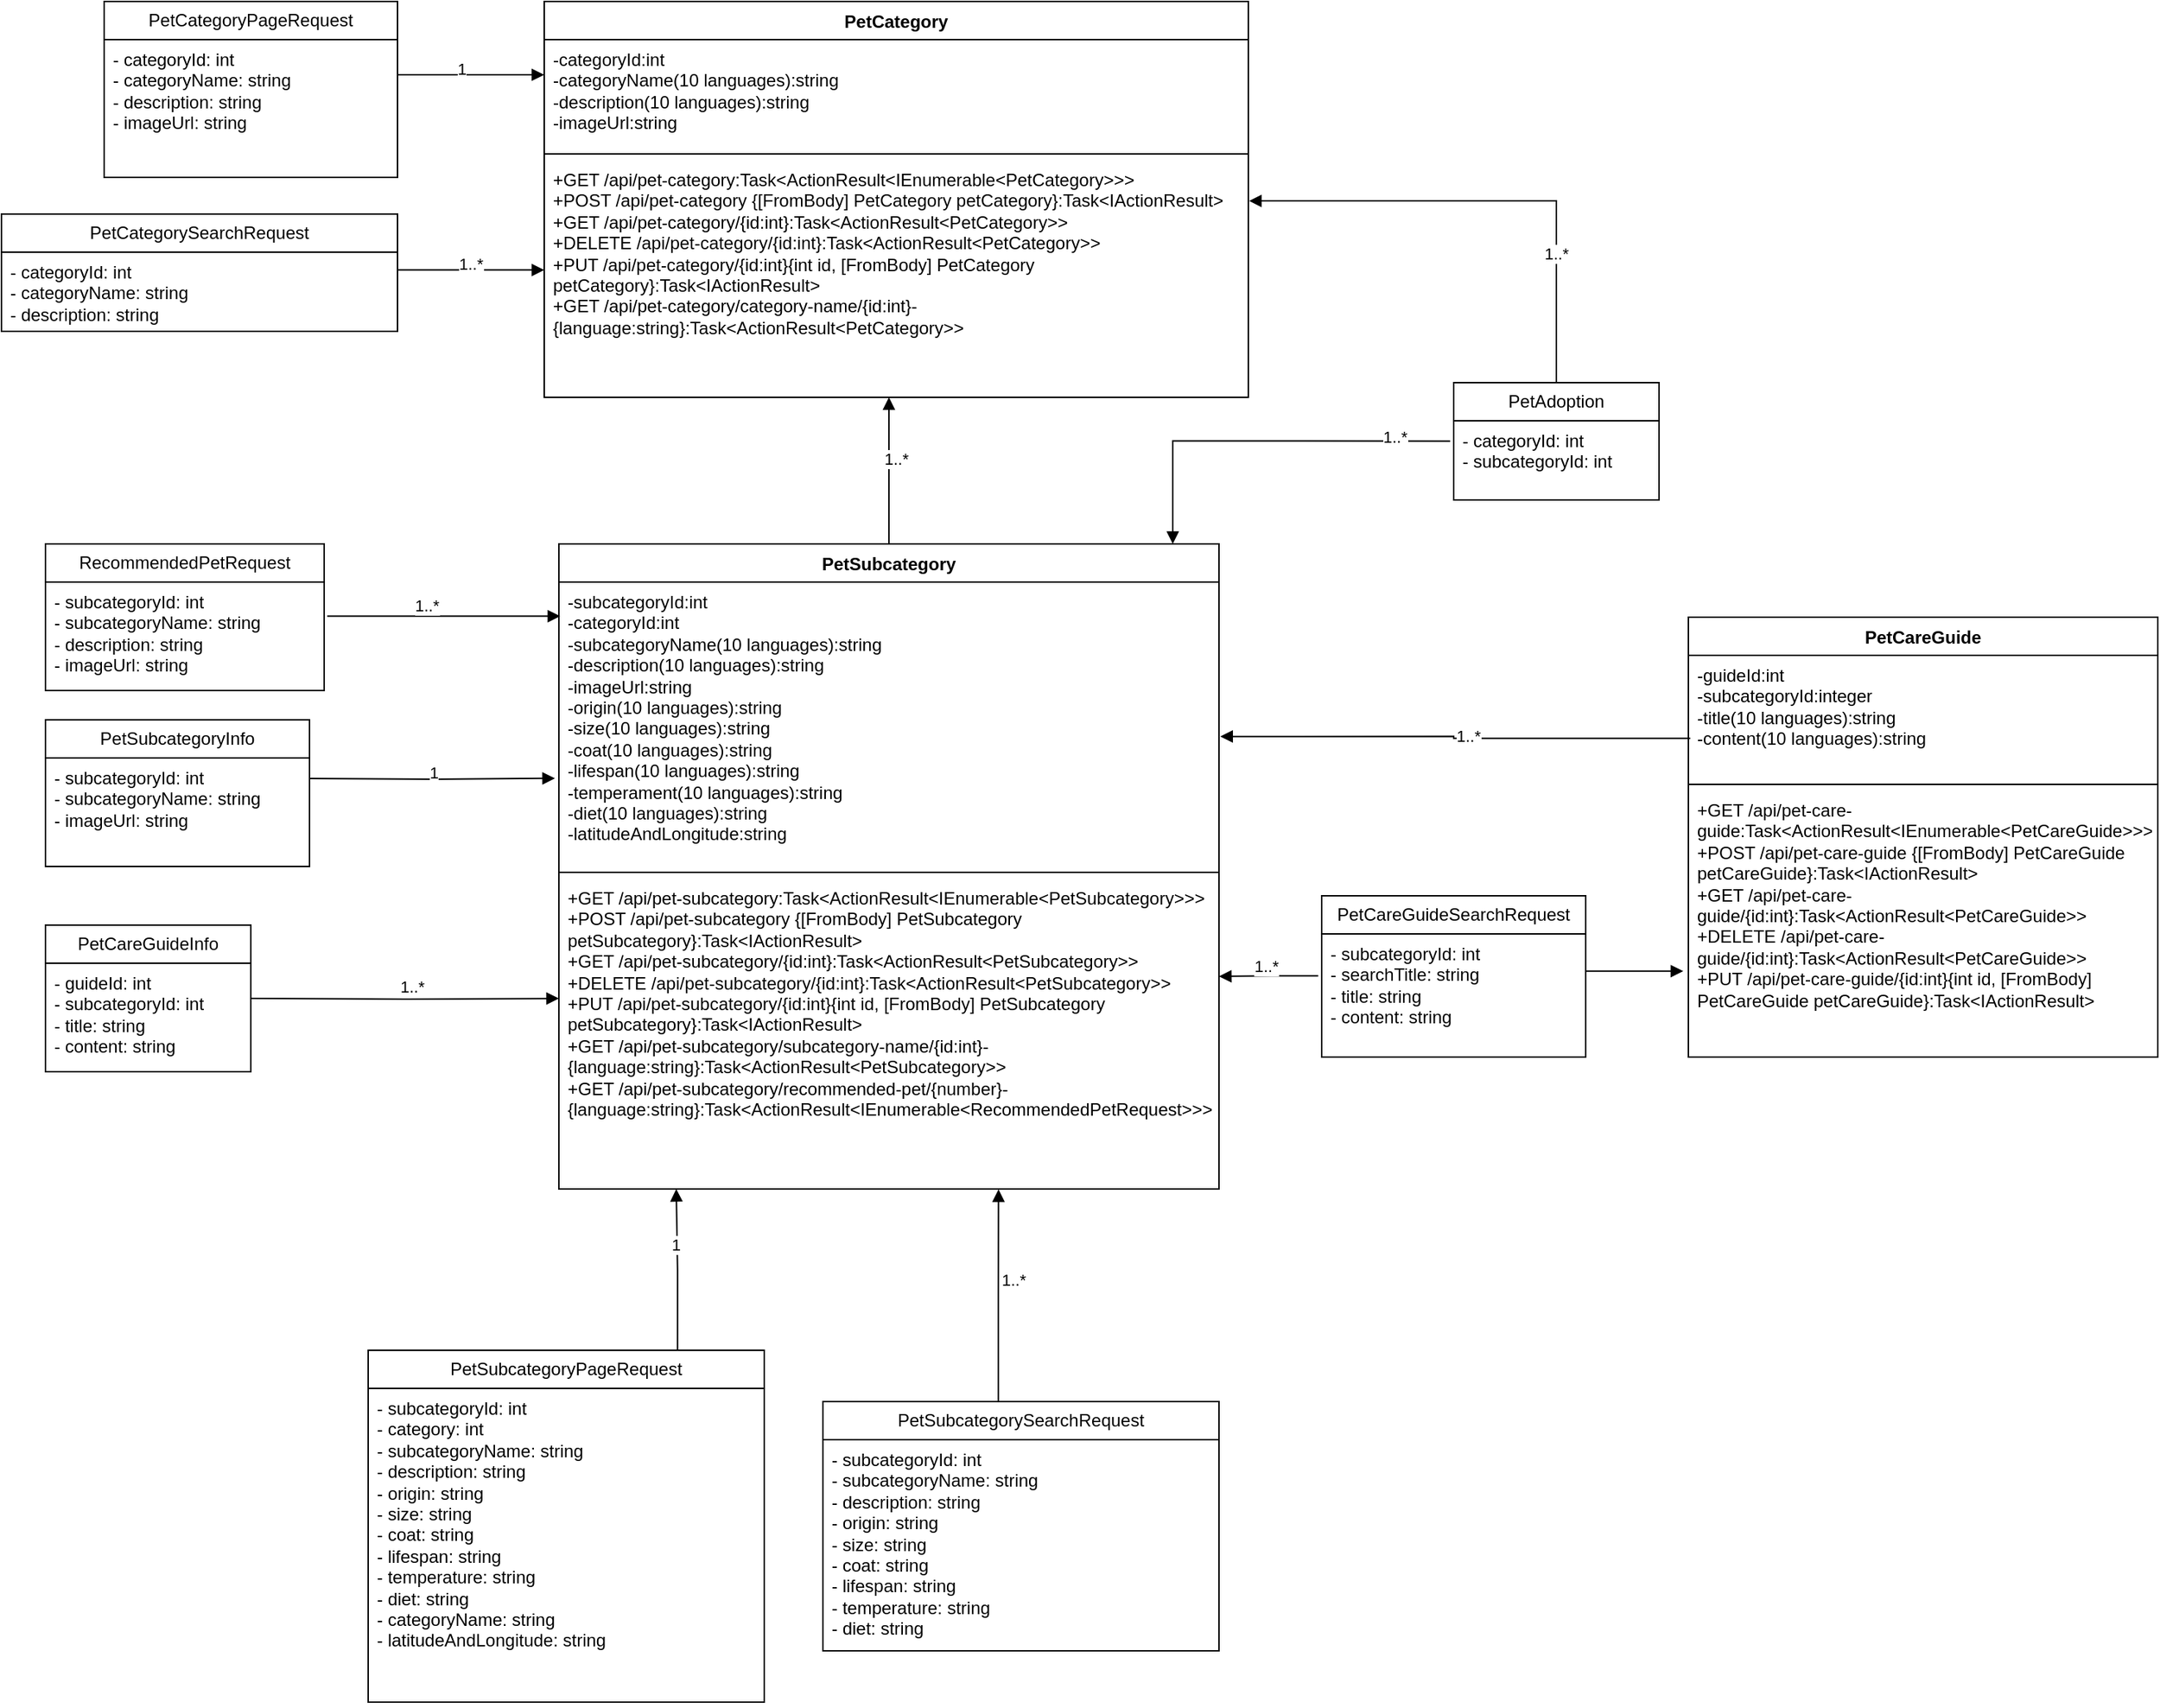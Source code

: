 <mxfile version="24.7.5">
  <diagram name="Page-1" id="c4acf3e9-155e-7222-9cf6-157b1a14988f">
    <mxGraphModel dx="1276" dy="606" grid="1" gridSize="10" guides="1" tooltips="1" connect="1" arrows="1" fold="1" page="1" pageScale="1" pageWidth="850" pageHeight="1100" background="none" math="0" shadow="0">
      <root>
        <mxCell id="0" />
        <mxCell id="1" parent="0" />
        <mxCell id="NpBNrk72L15HWSA4PLxd-1" value="PetCareGuide" style="swimlane;fontStyle=1;align=center;verticalAlign=top;childLayout=stackLayout;horizontal=1;startSize=26;horizontalStack=0;resizeParent=1;resizeParentMax=0;resizeLast=0;collapsible=1;marginBottom=0;whiteSpace=wrap;html=1;" parent="1" vertex="1">
          <mxGeometry x="1190" y="500" width="320" height="300" as="geometry" />
        </mxCell>
        <mxCell id="NpBNrk72L15HWSA4PLxd-2" value="-guideId:int&lt;div&gt;-subcategoryId:integer&lt;/div&gt;&lt;div&gt;-title(10 languages):string&lt;/div&gt;&lt;div&gt;-content(10 languages):string&lt;/div&gt;" style="text;strokeColor=none;fillColor=none;align=left;verticalAlign=top;spacingLeft=4;spacingRight=4;overflow=hidden;rotatable=0;points=[[0,0.5],[1,0.5]];portConstraint=eastwest;whiteSpace=wrap;html=1;" parent="NpBNrk72L15HWSA4PLxd-1" vertex="1">
          <mxGeometry y="26" width="320" height="84" as="geometry" />
        </mxCell>
        <mxCell id="NpBNrk72L15HWSA4PLxd-3" value="" style="line;strokeWidth=1;fillColor=none;align=left;verticalAlign=middle;spacingTop=-1;spacingLeft=3;spacingRight=3;rotatable=0;labelPosition=right;points=[];portConstraint=eastwest;strokeColor=inherit;" parent="NpBNrk72L15HWSA4PLxd-1" vertex="1">
          <mxGeometry y="110" width="320" height="8" as="geometry" />
        </mxCell>
        <mxCell id="NpBNrk72L15HWSA4PLxd-4" value="&lt;div&gt;+GET /api/pet-care-guide:Task&amp;lt;ActionResult&amp;lt;IEnumerable&amp;lt;PetCareGuide&amp;gt;&amp;gt;&amp;gt;&lt;/div&gt;&lt;div&gt;+POST /api/pet-care-guide {[FromBody] PetCareGuide petCareGuide}:Task&amp;lt;IActionResult&amp;gt;&lt;/div&gt;&lt;div&gt;+GET /api/pet-care-guide/{id:int}:Task&amp;lt;ActionResult&amp;lt;PetCareGuide&amp;gt;&amp;gt;&lt;/div&gt;&lt;div&gt;+DELETE /api/pet-care-guide/{id:int}:Task&amp;lt;ActionResult&amp;lt;PetCareGuide&amp;gt;&amp;gt;&lt;/div&gt;&lt;div&gt;+PUT /api/pet-care-guide/{id:int}{int id, [FromBody] PetCareGuide petCareGuide}:Task&amp;lt;IActionResult&amp;gt;&lt;/div&gt;" style="text;strokeColor=none;fillColor=none;align=left;verticalAlign=top;spacingLeft=4;spacingRight=4;overflow=hidden;rotatable=0;points=[[0,0.5],[1,0.5]];portConstraint=eastwest;whiteSpace=wrap;html=1;" parent="NpBNrk72L15HWSA4PLxd-1" vertex="1">
          <mxGeometry y="118" width="320" height="182" as="geometry" />
        </mxCell>
        <mxCell id="NpBNrk72L15HWSA4PLxd-5" value="PetSubcategory" style="swimlane;fontStyle=1;align=center;verticalAlign=top;childLayout=stackLayout;horizontal=1;startSize=26;horizontalStack=0;resizeParent=1;resizeParentMax=0;resizeLast=0;collapsible=1;marginBottom=0;whiteSpace=wrap;html=1;" parent="1" vertex="1">
          <mxGeometry x="420" y="450" width="450" height="440" as="geometry" />
        </mxCell>
        <mxCell id="NpBNrk72L15HWSA4PLxd-6" value="-subcategoryId:int&lt;div&gt;-categoryId:int&lt;/div&gt;&lt;div&gt;-subcategoryName(10 languages):string&lt;/div&gt;&lt;div&gt;-description(10 languages):string&lt;/div&gt;&lt;div&gt;-imageUrl:string&lt;/div&gt;&lt;div&gt;-origin(10 languages):string&lt;/div&gt;&lt;div&gt;-size(10 languages):string&lt;/div&gt;&lt;div&gt;-coat(10 languages):string&lt;/div&gt;&lt;div&gt;-lifespan(10 languages):string&lt;/div&gt;&lt;div&gt;-temperament(10 languages):string&lt;/div&gt;&lt;div&gt;-diet(10 languages):string&lt;/div&gt;&lt;div&gt;-latitudeAndLongitude:string&lt;/div&gt;&lt;div&gt;&lt;br&gt;&lt;/div&gt;" style="text;strokeColor=none;fillColor=none;align=left;verticalAlign=top;spacingLeft=4;spacingRight=4;overflow=hidden;rotatable=0;points=[[0,0.5],[1,0.5]];portConstraint=eastwest;whiteSpace=wrap;html=1;" parent="NpBNrk72L15HWSA4PLxd-5" vertex="1">
          <mxGeometry y="26" width="450" height="194" as="geometry" />
        </mxCell>
        <mxCell id="NpBNrk72L15HWSA4PLxd-7" value="" style="line;strokeWidth=1;fillColor=none;align=left;verticalAlign=middle;spacingTop=-1;spacingLeft=3;spacingRight=3;rotatable=0;labelPosition=right;points=[];portConstraint=eastwest;strokeColor=inherit;" parent="NpBNrk72L15HWSA4PLxd-5" vertex="1">
          <mxGeometry y="220" width="450" height="8" as="geometry" />
        </mxCell>
        <mxCell id="NpBNrk72L15HWSA4PLxd-8" value="&lt;div&gt;+GET /api/pet-subcategory:Task&amp;lt;ActionResult&amp;lt;IEnumerable&amp;lt;PetSubcategory&amp;gt;&amp;gt;&amp;gt;&lt;/div&gt;&lt;div&gt;+POST /api/pet-subcategory {[FromBody] PetSubcategory petSubcategory}:Task&amp;lt;IActionResult&amp;gt;&lt;/div&gt;&lt;div&gt;+GET /api/pet-subcategory/{id:int}:Task&amp;lt;ActionResult&amp;lt;PetSubcategory&amp;gt;&amp;gt;&lt;/div&gt;&lt;div&gt;+DELETE /api/pet-subcategory/{id:int}:Task&amp;lt;ActionResult&amp;lt;PetSubcategory&amp;gt;&amp;gt;&lt;/div&gt;&lt;div&gt;+PUT /api/pet-subcategory/{id:int}{int id, [FromBody] PetSubcategory petSubcategory}:Task&amp;lt;IActionResult&amp;gt;&lt;/div&gt;&lt;div&gt;+GET /api/pet-subcategory/subcategory-name/{id:int}-{language:string}:Task&amp;lt;ActionResult&amp;lt;PetSubcategory&amp;gt;&amp;gt;&lt;/div&gt;&lt;div&gt;+GET /api/pet-subcategory/recommended-pet/{number}-{language:string}:Task&amp;lt;ActionResult&amp;lt;IEnumerable&amp;lt;RecommendedPetRequest&amp;gt;&amp;gt;&amp;gt;&lt;/div&gt;&lt;div&gt;&lt;br&gt;&lt;/div&gt;&lt;div&gt;&lt;br&gt;&lt;/div&gt;" style="text;strokeColor=none;fillColor=none;align=left;verticalAlign=top;spacingLeft=4;spacingRight=4;overflow=hidden;rotatable=0;points=[[0,0.5],[1,0.5]];portConstraint=eastwest;whiteSpace=wrap;html=1;" parent="NpBNrk72L15HWSA4PLxd-5" vertex="1">
          <mxGeometry y="228" width="450" height="212" as="geometry" />
        </mxCell>
        <mxCell id="NpBNrk72L15HWSA4PLxd-20" value="" style="endArrow=block;endFill=1;html=1;edgeStyle=orthogonalEdgeStyle;align=left;verticalAlign=top;rounded=0;exitX=0.5;exitY=0;exitDx=0;exitDy=0;" parent="1" source="NpBNrk72L15HWSA4PLxd-5" edge="1">
          <mxGeometry x="-0.088" y="-3" relative="1" as="geometry">
            <mxPoint x="820" y="190" as="sourcePoint" />
            <mxPoint x="645" y="350" as="targetPoint" />
            <mxPoint as="offset" />
          </mxGeometry>
        </mxCell>
        <mxCell id="NpBNrk72L15HWSA4PLxd-21" value="1..*" style="edgeLabel;resizable=0;html=1;align=left;verticalAlign=bottom;" parent="NpBNrk72L15HWSA4PLxd-20" connectable="0" vertex="1">
          <mxGeometry x="-1" relative="1" as="geometry">
            <mxPoint x="-5" y="-50" as="offset" />
          </mxGeometry>
        </mxCell>
        <mxCell id="NpBNrk72L15HWSA4PLxd-25" value="" style="endArrow=block;endFill=1;html=1;edgeStyle=orthogonalEdgeStyle;align=left;verticalAlign=top;rounded=0;exitX=0.004;exitY=0.674;exitDx=0;exitDy=0;exitPerimeter=0;entryX=1.002;entryY=0.543;entryDx=0;entryDy=0;entryPerimeter=0;" parent="1" source="NpBNrk72L15HWSA4PLxd-2" target="NpBNrk72L15HWSA4PLxd-6" edge="1">
          <mxGeometry x="-0.12" y="7" relative="1" as="geometry">
            <mxPoint x="820" y="190" as="sourcePoint" />
            <mxPoint x="980" y="190" as="targetPoint" />
            <mxPoint x="-1" as="offset" />
          </mxGeometry>
        </mxCell>
        <mxCell id="NpBNrk72L15HWSA4PLxd-26" value="1..*" style="edgeLabel;resizable=0;html=1;align=left;verticalAlign=bottom;" parent="NpBNrk72L15HWSA4PLxd-25" connectable="0" vertex="1">
          <mxGeometry x="-1" relative="1" as="geometry">
            <mxPoint x="-161" y="7" as="offset" />
          </mxGeometry>
        </mxCell>
        <mxCell id="SFbkvMMgAGx1KCnhv9xh-1" value="PetCategory" style="swimlane;fontStyle=1;align=center;verticalAlign=top;childLayout=stackLayout;horizontal=1;startSize=26;horizontalStack=0;resizeParent=1;resizeParentMax=0;resizeLast=0;collapsible=1;marginBottom=0;whiteSpace=wrap;html=1;" parent="1" vertex="1">
          <mxGeometry x="410" y="80" width="480" height="270" as="geometry" />
        </mxCell>
        <mxCell id="SFbkvMMgAGx1KCnhv9xh-2" value="-categoryId:int&lt;div&gt;-categoryName(10 languages):string&lt;/div&gt;&lt;div&gt;-description(10 languages):string&lt;/div&gt;&lt;div&gt;-imageUrl:string&lt;/div&gt;" style="text;strokeColor=none;fillColor=none;align=left;verticalAlign=top;spacingLeft=4;spacingRight=4;overflow=hidden;rotatable=0;points=[[0,0.5],[1,0.5]];portConstraint=eastwest;whiteSpace=wrap;html=1;" parent="SFbkvMMgAGx1KCnhv9xh-1" vertex="1">
          <mxGeometry y="26" width="480" height="74" as="geometry" />
        </mxCell>
        <mxCell id="SFbkvMMgAGx1KCnhv9xh-3" value="" style="line;strokeWidth=1;fillColor=none;align=left;verticalAlign=middle;spacingTop=-1;spacingLeft=3;spacingRight=3;rotatable=0;labelPosition=right;points=[];portConstraint=eastwest;strokeColor=inherit;" parent="SFbkvMMgAGx1KCnhv9xh-1" vertex="1">
          <mxGeometry y="100" width="480" height="8" as="geometry" />
        </mxCell>
        <mxCell id="SFbkvMMgAGx1KCnhv9xh-4" value="+GET /api/pet-category:Task&amp;lt;ActionResult&amp;lt;IEnumerable&amp;lt;PetCategory&amp;gt;&amp;gt;&amp;gt;&lt;div&gt;&lt;div&gt;+POST /api/pet-category {[FromBody] PetCategory petCategory}:Task&amp;lt;IActionResult&amp;gt;&lt;br&gt;&lt;/div&gt;&lt;div&gt;+GET /api/pet-category/{id:int}:Task&amp;lt;ActionResult&amp;lt;PetCategory&amp;gt;&amp;gt;&lt;br&gt;&lt;/div&gt;&lt;div&gt;+DELETE /api/pet-category/{id:int}:Task&amp;lt;ActionResult&amp;lt;PetCategory&amp;gt;&amp;gt;&lt;br&gt;&lt;/div&gt;&lt;div&gt;+PUT /api/pet-category/{id:int}{int id, [FromBody] PetCategory petCategory}:Task&amp;lt;IActionResult&amp;gt;&lt;br&gt;&lt;/div&gt;&lt;div&gt;+GET /api/pet-category/category-name/{id:int}-{language:string}:Task&amp;lt;ActionResult&amp;lt;PetCategory&amp;gt;&amp;gt;&lt;br&gt;&lt;/div&gt;&lt;/div&gt;" style="text;strokeColor=none;fillColor=none;align=left;verticalAlign=top;spacingLeft=4;spacingRight=4;overflow=hidden;rotatable=0;points=[[0,0.5],[1,0.5]];portConstraint=eastwest;whiteSpace=wrap;html=1;" parent="SFbkvMMgAGx1KCnhv9xh-1" vertex="1">
          <mxGeometry y="108" width="480" height="162" as="geometry" />
        </mxCell>
        <mxCell id="SFbkvMMgAGx1KCnhv9xh-5" value="PetAdoption" style="swimlane;fontStyle=0;childLayout=stackLayout;horizontal=1;startSize=26;fillColor=none;horizontalStack=0;resizeParent=1;resizeParentMax=0;resizeLast=0;collapsible=1;marginBottom=0;whiteSpace=wrap;html=1;" parent="1" vertex="1">
          <mxGeometry x="1030" y="340" width="140" height="80" as="geometry" />
        </mxCell>
        <mxCell id="SFbkvMMgAGx1KCnhv9xh-6" value="- categoryId: int&lt;div&gt;- subcategoryId: int&lt;/div&gt;" style="text;strokeColor=none;fillColor=none;align=left;verticalAlign=top;spacingLeft=4;spacingRight=4;overflow=hidden;rotatable=0;points=[[0,0.5],[1,0.5]];portConstraint=eastwest;whiteSpace=wrap;html=1;" parent="SFbkvMMgAGx1KCnhv9xh-5" vertex="1">
          <mxGeometry y="26" width="140" height="54" as="geometry" />
        </mxCell>
        <mxCell id="SFbkvMMgAGx1KCnhv9xh-9" value="" style="endArrow=block;endFill=1;html=1;edgeStyle=orthogonalEdgeStyle;align=left;verticalAlign=top;rounded=0;exitX=-0.017;exitY=0.256;exitDx=0;exitDy=0;exitPerimeter=0;entryX=0.93;entryY=0;entryDx=0;entryDy=0;entryPerimeter=0;" parent="1" source="SFbkvMMgAGx1KCnhv9xh-6" target="NpBNrk72L15HWSA4PLxd-5" edge="1">
          <mxGeometry x="-0.537" y="27" relative="1" as="geometry">
            <mxPoint x="790" y="250" as="sourcePoint" />
            <mxPoint x="950" y="250" as="targetPoint" />
            <mxPoint as="offset" />
          </mxGeometry>
        </mxCell>
        <mxCell id="SFbkvMMgAGx1KCnhv9xh-10" value="1..*" style="edgeLabel;resizable=0;html=1;align=left;verticalAlign=bottom;" parent="SFbkvMMgAGx1KCnhv9xh-9" connectable="0" vertex="1">
          <mxGeometry x="-1" relative="1" as="geometry">
            <mxPoint x="-48" y="6" as="offset" />
          </mxGeometry>
        </mxCell>
        <mxCell id="SFbkvMMgAGx1KCnhv9xh-11" value="" style="endArrow=block;endFill=1;html=1;edgeStyle=orthogonalEdgeStyle;align=left;verticalAlign=top;rounded=0;exitX=0.5;exitY=0;exitDx=0;exitDy=0;entryX=1.001;entryY=0.173;entryDx=0;entryDy=0;entryPerimeter=0;" parent="1" source="SFbkvMMgAGx1KCnhv9xh-5" target="SFbkvMMgAGx1KCnhv9xh-4" edge="1">
          <mxGeometry x="-0.709" y="-30" relative="1" as="geometry">
            <mxPoint x="790" y="450" as="sourcePoint" />
            <mxPoint x="950" y="450" as="targetPoint" />
            <mxPoint as="offset" />
          </mxGeometry>
        </mxCell>
        <mxCell id="SFbkvMMgAGx1KCnhv9xh-12" value="1..*" style="edgeLabel;resizable=0;html=1;align=left;verticalAlign=bottom;" parent="SFbkvMMgAGx1KCnhv9xh-11" connectable="0" vertex="1">
          <mxGeometry x="-1" relative="1" as="geometry">
            <mxPoint x="-10" y="-80" as="offset" />
          </mxGeometry>
        </mxCell>
        <mxCell id="bwL0fHY_sXf7HNQ_355J-1" value="PetCareGuideInfo" style="swimlane;fontStyle=0;childLayout=stackLayout;horizontal=1;startSize=26;fillColor=none;horizontalStack=0;resizeParent=1;resizeParentMax=0;resizeLast=0;collapsible=1;marginBottom=0;whiteSpace=wrap;html=1;" parent="1" vertex="1">
          <mxGeometry x="70" y="710" width="140" height="100" as="geometry" />
        </mxCell>
        <mxCell id="bwL0fHY_sXf7HNQ_355J-4" value="&lt;div&gt;- guideId: int&lt;/div&gt;&lt;div&gt;- subcategoryId: int&lt;/div&gt;- title: string&lt;div&gt;- content: string&lt;/div&gt;" style="text;strokeColor=none;fillColor=none;align=left;verticalAlign=top;spacingLeft=4;spacingRight=4;overflow=hidden;rotatable=0;points=[[0,0.5],[1,0.5]];portConstraint=eastwest;whiteSpace=wrap;html=1;" parent="bwL0fHY_sXf7HNQ_355J-1" vertex="1">
          <mxGeometry y="26" width="140" height="74" as="geometry" />
        </mxCell>
        <mxCell id="bwL0fHY_sXf7HNQ_355J-5" value="PetCareGuideSearchRequest" style="swimlane;fontStyle=0;childLayout=stackLayout;horizontal=1;startSize=26;fillColor=none;horizontalStack=0;resizeParent=1;resizeParentMax=0;resizeLast=0;collapsible=1;marginBottom=0;whiteSpace=wrap;html=1;" parent="1" vertex="1">
          <mxGeometry x="940" y="690" width="180" height="110" as="geometry" />
        </mxCell>
        <mxCell id="bwL0fHY_sXf7HNQ_355J-8" value="- subcategoryId: int&lt;div&gt;- searchTitle: string&lt;/div&gt;&lt;div&gt;- title: string&lt;/div&gt;&lt;div&gt;- content: string&lt;/div&gt;" style="text;strokeColor=none;fillColor=none;align=left;verticalAlign=top;spacingLeft=4;spacingRight=4;overflow=hidden;rotatable=0;points=[[0,0.5],[1,0.5]];portConstraint=eastwest;whiteSpace=wrap;html=1;" parent="bwL0fHY_sXf7HNQ_355J-5" vertex="1">
          <mxGeometry y="26" width="180" height="84" as="geometry" />
        </mxCell>
        <mxCell id="bwL0fHY_sXf7HNQ_355J-9" value="PetCategoryPageRequest" style="swimlane;fontStyle=0;childLayout=stackLayout;horizontal=1;startSize=26;fillColor=none;horizontalStack=0;resizeParent=1;resizeParentMax=0;resizeLast=0;collapsible=1;marginBottom=0;whiteSpace=wrap;html=1;" parent="1" vertex="1">
          <mxGeometry x="110" y="80" width="200" height="120" as="geometry" />
        </mxCell>
        <mxCell id="bwL0fHY_sXf7HNQ_355J-10" value="- categoryId: int&lt;div&gt;- categoryName: string&lt;/div&gt;&lt;div&gt;- description: string&lt;/div&gt;&lt;div&gt;- imageUrl: string&lt;/div&gt;&lt;div&gt;&lt;br&gt;&lt;div&gt;&lt;br&gt;&lt;/div&gt;&lt;/div&gt;" style="text;strokeColor=none;fillColor=none;align=left;verticalAlign=top;spacingLeft=4;spacingRight=4;overflow=hidden;rotatable=0;points=[[0,0.5],[1,0.5]];portConstraint=eastwest;whiteSpace=wrap;html=1;" parent="bwL0fHY_sXf7HNQ_355J-9" vertex="1">
          <mxGeometry y="26" width="200" height="94" as="geometry" />
        </mxCell>
        <mxCell id="bwL0fHY_sXf7HNQ_355J-14" value="PetCategorySearchRequest" style="swimlane;fontStyle=0;childLayout=stackLayout;horizontal=1;startSize=26;fillColor=none;horizontalStack=0;resizeParent=1;resizeParentMax=0;resizeLast=0;collapsible=1;marginBottom=0;whiteSpace=wrap;html=1;" parent="1" vertex="1">
          <mxGeometry x="40" y="225" width="270" height="80" as="geometry" />
        </mxCell>
        <mxCell id="bwL0fHY_sXf7HNQ_355J-15" value="- categoryId: int&lt;div&gt;- categoryName: string&lt;/div&gt;&lt;div&gt;- description: string&lt;br&gt;&lt;div&gt;&lt;br&gt;&lt;/div&gt;&lt;div&gt;&lt;br&gt;&lt;/div&gt;&lt;/div&gt;" style="text;strokeColor=none;fillColor=none;align=left;verticalAlign=top;spacingLeft=4;spacingRight=4;overflow=hidden;rotatable=0;points=[[0,0.5],[1,0.5]];portConstraint=eastwest;whiteSpace=wrap;html=1;" parent="bwL0fHY_sXf7HNQ_355J-14" vertex="1">
          <mxGeometry y="26" width="270" height="54" as="geometry" />
        </mxCell>
        <mxCell id="bwL0fHY_sXf7HNQ_355J-20" value="PetSubcategoryInfo" style="swimlane;fontStyle=0;childLayout=stackLayout;horizontal=1;startSize=26;fillColor=none;horizontalStack=0;resizeParent=1;resizeParentMax=0;resizeLast=0;collapsible=1;marginBottom=0;whiteSpace=wrap;html=1;" parent="1" vertex="1">
          <mxGeometry x="70" y="570" width="180" height="100" as="geometry" />
        </mxCell>
        <mxCell id="bwL0fHY_sXf7HNQ_355J-21" value="&lt;div&gt;- subcategoryId: int&lt;/div&gt;&lt;div&gt;- subcategoryName: string&lt;/div&gt;&lt;div&gt;- imageUrl: string&lt;/div&gt;" style="text;strokeColor=none;fillColor=none;align=left;verticalAlign=top;spacingLeft=4;spacingRight=4;overflow=hidden;rotatable=0;points=[[0,0.5],[1,0.5]];portConstraint=eastwest;whiteSpace=wrap;html=1;" parent="bwL0fHY_sXf7HNQ_355J-20" vertex="1">
          <mxGeometry y="26" width="180" height="74" as="geometry" />
        </mxCell>
        <mxCell id="bwL0fHY_sXf7HNQ_355J-22" value="PetSubcategorySearchRequest" style="swimlane;fontStyle=0;childLayout=stackLayout;horizontal=1;startSize=26;fillColor=none;horizontalStack=0;resizeParent=1;resizeParentMax=0;resizeLast=0;collapsible=1;marginBottom=0;whiteSpace=wrap;html=1;" parent="1" vertex="1">
          <mxGeometry x="600" y="1035" width="270" height="170" as="geometry" />
        </mxCell>
        <mxCell id="bwL0fHY_sXf7HNQ_355J-23" value="- subcategoryId: int&lt;div&gt;- subcategoryName: string&lt;/div&gt;&lt;div&gt;- description: string&lt;br&gt;&lt;div&gt;- origin: string&lt;/div&gt;&lt;div&gt;- size: string&lt;/div&gt;&lt;div&gt;- coat: string&lt;/div&gt;&lt;div&gt;- lifespan: string&lt;/div&gt;&lt;div&gt;- temperature: string&lt;/div&gt;&lt;div&gt;- diet: string&lt;/div&gt;&lt;div&gt;&lt;br&gt;&lt;/div&gt;&lt;/div&gt;" style="text;strokeColor=none;fillColor=none;align=left;verticalAlign=top;spacingLeft=4;spacingRight=4;overflow=hidden;rotatable=0;points=[[0,0.5],[1,0.5]];portConstraint=eastwest;whiteSpace=wrap;html=1;" parent="bwL0fHY_sXf7HNQ_355J-22" vertex="1">
          <mxGeometry y="26" width="270" height="144" as="geometry" />
        </mxCell>
        <mxCell id="bwL0fHY_sXf7HNQ_355J-24" value="PetSubcategoryPageRequest" style="swimlane;fontStyle=0;childLayout=stackLayout;horizontal=1;startSize=26;fillColor=none;horizontalStack=0;resizeParent=1;resizeParentMax=0;resizeLast=0;collapsible=1;marginBottom=0;whiteSpace=wrap;html=1;" parent="1" vertex="1">
          <mxGeometry x="290" y="1000" width="270" height="240" as="geometry" />
        </mxCell>
        <mxCell id="bwL0fHY_sXf7HNQ_355J-25" value="- subcategoryId: int&lt;div&gt;- category: int&lt;br&gt;&lt;div&gt;- subcategoryName: string&lt;/div&gt;&lt;div&gt;- description: string&lt;br&gt;&lt;div&gt;- origin: string&lt;/div&gt;&lt;div&gt;- size: string&lt;/div&gt;&lt;div&gt;- coat: string&lt;/div&gt;&lt;div&gt;- lifespan: string&lt;/div&gt;&lt;div&gt;- temperature: string&lt;/div&gt;&lt;div&gt;- diet: string&lt;/div&gt;&lt;div&gt;- categoryName: string&lt;/div&gt;&lt;/div&gt;&lt;/div&gt;&lt;div&gt;- latitudeAndLongitude: string&lt;/div&gt;&lt;div&gt;&lt;br&gt;&lt;/div&gt;" style="text;strokeColor=none;fillColor=none;align=left;verticalAlign=top;spacingLeft=4;spacingRight=4;overflow=hidden;rotatable=0;points=[[0,0.5],[1,0.5]];portConstraint=eastwest;whiteSpace=wrap;html=1;" parent="bwL0fHY_sXf7HNQ_355J-24" vertex="1">
          <mxGeometry y="26" width="270" height="214" as="geometry" />
        </mxCell>
        <mxCell id="VIKdhp0J7No6j7CPGXvq-1" value="RecommendedPetRequest" style="swimlane;fontStyle=0;childLayout=stackLayout;horizontal=1;startSize=26;fillColor=none;horizontalStack=0;resizeParent=1;resizeParentMax=0;resizeLast=0;collapsible=1;marginBottom=0;whiteSpace=wrap;html=1;" parent="1" vertex="1">
          <mxGeometry x="70" y="450" width="190" height="100" as="geometry" />
        </mxCell>
        <mxCell id="VIKdhp0J7No6j7CPGXvq-2" value="- subcategoryId: int&lt;div&gt;- subcategoryName: string&lt;/div&gt;&lt;div&gt;- description: string&lt;/div&gt;&lt;div&gt;- imageUrl: string&lt;br&gt;&lt;div&gt;&lt;br&gt;&lt;/div&gt;&lt;div&gt;&lt;br&gt;&lt;/div&gt;&lt;div&gt;&lt;br&gt;&lt;/div&gt;&lt;div&gt;&lt;br&gt;&lt;/div&gt;&lt;/div&gt;" style="text;strokeColor=none;fillColor=none;align=left;verticalAlign=top;spacingLeft=4;spacingRight=4;overflow=hidden;rotatable=0;points=[[0,0.5],[1,0.5]];portConstraint=eastwest;whiteSpace=wrap;html=1;" parent="VIKdhp0J7No6j7CPGXvq-1" vertex="1">
          <mxGeometry y="26" width="190" height="74" as="geometry" />
        </mxCell>
        <mxCell id="VIKdhp0J7No6j7CPGXvq-11" value="" style="endArrow=block;endFill=1;html=1;edgeStyle=orthogonalEdgeStyle;align=left;verticalAlign=top;rounded=0;exitX=1.011;exitY=0.314;exitDx=0;exitDy=0;exitPerimeter=0;entryX=0.002;entryY=0.12;entryDx=0;entryDy=0;entryPerimeter=0;" parent="1" source="VIKdhp0J7No6j7CPGXvq-2" target="NpBNrk72L15HWSA4PLxd-6" edge="1">
          <mxGeometry x="-1" relative="1" as="geometry">
            <mxPoint x="200" y="650" as="sourcePoint" />
            <mxPoint x="417" y="499" as="targetPoint" />
          </mxGeometry>
        </mxCell>
        <mxCell id="VIKdhp0J7No6j7CPGXvq-12" value="1..*" style="edgeLabel;resizable=0;html=1;align=left;verticalAlign=bottom;" parent="VIKdhp0J7No6j7CPGXvq-11" connectable="0" vertex="1">
          <mxGeometry x="-1" relative="1" as="geometry">
            <mxPoint x="58" y="1" as="offset" />
          </mxGeometry>
        </mxCell>
        <mxCell id="VIKdhp0J7No6j7CPGXvq-13" value="" style="endArrow=block;endFill=1;html=1;edgeStyle=orthogonalEdgeStyle;align=left;verticalAlign=top;rounded=0;" parent="1" edge="1">
          <mxGeometry x="-1" relative="1" as="geometry">
            <mxPoint x="310" y="130" as="sourcePoint" />
            <mxPoint x="410" y="130" as="targetPoint" />
          </mxGeometry>
        </mxCell>
        <mxCell id="VIKdhp0J7No6j7CPGXvq-14" value="1" style="edgeLabel;resizable=0;html=1;align=left;verticalAlign=bottom;" parent="VIKdhp0J7No6j7CPGXvq-13" connectable="0" vertex="1">
          <mxGeometry x="-1" relative="1" as="geometry">
            <mxPoint x="39" y="4" as="offset" />
          </mxGeometry>
        </mxCell>
        <mxCell id="VIKdhp0J7No6j7CPGXvq-16" value="" style="endArrow=block;endFill=1;html=1;edgeStyle=orthogonalEdgeStyle;align=left;verticalAlign=top;rounded=0;exitX=1.002;exitY=0.225;exitDx=0;exitDy=0;exitPerimeter=0;entryX=0;entryY=0.464;entryDx=0;entryDy=0;entryPerimeter=0;" parent="1" source="bwL0fHY_sXf7HNQ_355J-15" target="SFbkvMMgAGx1KCnhv9xh-4" edge="1">
          <mxGeometry x="-1" relative="1" as="geometry">
            <mxPoint x="350" y="250" as="sourcePoint" />
            <mxPoint x="450" y="250" as="targetPoint" />
          </mxGeometry>
        </mxCell>
        <mxCell id="VIKdhp0J7No6j7CPGXvq-17" value="1..*" style="edgeLabel;resizable=0;html=1;align=left;verticalAlign=bottom;" parent="VIKdhp0J7No6j7CPGXvq-16" connectable="0" vertex="1">
          <mxGeometry x="-1" relative="1" as="geometry">
            <mxPoint x="39" y="4" as="offset" />
          </mxGeometry>
        </mxCell>
        <mxCell id="VIKdhp0J7No6j7CPGXvq-20" value="" style="endArrow=block;endFill=1;html=1;edgeStyle=orthogonalEdgeStyle;align=left;verticalAlign=top;rounded=0;exitX=0.781;exitY=0;exitDx=0;exitDy=0;exitPerimeter=0;" parent="1" source="bwL0fHY_sXf7HNQ_355J-24" edge="1">
          <mxGeometry x="-0.669" y="41" relative="1" as="geometry">
            <mxPoint x="500" y="920" as="sourcePoint" />
            <mxPoint x="500" y="890" as="targetPoint" />
            <mxPoint as="offset" />
          </mxGeometry>
        </mxCell>
        <mxCell id="VIKdhp0J7No6j7CPGXvq-21" value="1" style="edgeLabel;resizable=0;html=1;align=left;verticalAlign=bottom;" parent="VIKdhp0J7No6j7CPGXvq-20" connectable="0" vertex="1">
          <mxGeometry x="-1" relative="1" as="geometry">
            <mxPoint x="-6" y="-64" as="offset" />
          </mxGeometry>
        </mxCell>
        <mxCell id="VIKdhp0J7No6j7CPGXvq-22" value="" style="endArrow=block;endFill=1;html=1;edgeStyle=orthogonalEdgeStyle;align=left;verticalAlign=top;rounded=0;exitX=0.443;exitY=0;exitDx=0;exitDy=0;exitPerimeter=0;entryX=0.666;entryY=1.001;entryDx=0;entryDy=0;entryPerimeter=0;" parent="1" source="bwL0fHY_sXf7HNQ_355J-22" target="NpBNrk72L15HWSA4PLxd-8" edge="1">
          <mxGeometry x="-1" relative="1" as="geometry">
            <mxPoint x="740" y="1030" as="sourcePoint" />
            <mxPoint x="740" y="900" as="targetPoint" />
          </mxGeometry>
        </mxCell>
        <mxCell id="VIKdhp0J7No6j7CPGXvq-23" value="1..*" style="edgeLabel;resizable=0;html=1;align=left;verticalAlign=bottom;" parent="VIKdhp0J7No6j7CPGXvq-22" connectable="0" vertex="1">
          <mxGeometry x="-1" relative="1" as="geometry">
            <mxPoint y="-75" as="offset" />
          </mxGeometry>
        </mxCell>
        <mxCell id="VIKdhp0J7No6j7CPGXvq-24" value="" style="endArrow=block;endFill=1;html=1;edgeStyle=orthogonalEdgeStyle;align=left;verticalAlign=top;rounded=0;entryX=-0.006;entryY=0.69;entryDx=0;entryDy=0;entryPerimeter=0;" parent="1" target="NpBNrk72L15HWSA4PLxd-6" edge="1">
          <mxGeometry x="-1" relative="1" as="geometry">
            <mxPoint x="250" y="610" as="sourcePoint" />
            <mxPoint x="410" y="610" as="targetPoint" />
          </mxGeometry>
        </mxCell>
        <mxCell id="VIKdhp0J7No6j7CPGXvq-25" value="1" style="edgeLabel;resizable=0;html=1;align=left;verticalAlign=bottom;" parent="VIKdhp0J7No6j7CPGXvq-24" connectable="0" vertex="1">
          <mxGeometry x="-1" relative="1" as="geometry">
            <mxPoint x="80" y="4" as="offset" />
          </mxGeometry>
        </mxCell>
        <mxCell id="VIKdhp0J7No6j7CPGXvq-26" value="" style="endArrow=block;endFill=1;html=1;edgeStyle=orthogonalEdgeStyle;align=left;verticalAlign=top;rounded=0;entryX=0;entryY=0.387;entryDx=0;entryDy=0;entryPerimeter=0;" parent="1" target="NpBNrk72L15HWSA4PLxd-8" edge="1">
          <mxGeometry x="-1" relative="1" as="geometry">
            <mxPoint x="210" y="760" as="sourcePoint" />
            <mxPoint x="370" y="760" as="targetPoint" />
          </mxGeometry>
        </mxCell>
        <mxCell id="VIKdhp0J7No6j7CPGXvq-27" value="1..*" style="edgeLabel;resizable=0;html=1;align=left;verticalAlign=bottom;" parent="VIKdhp0J7No6j7CPGXvq-26" connectable="0" vertex="1">
          <mxGeometry x="-1" relative="1" as="geometry">
            <mxPoint x="100" as="offset" />
          </mxGeometry>
        </mxCell>
        <mxCell id="VIKdhp0J7No6j7CPGXvq-28" value="" style="endArrow=block;endFill=1;html=1;edgeStyle=orthogonalEdgeStyle;align=left;verticalAlign=top;rounded=0;exitX=-0.013;exitY=0.341;exitDx=0;exitDy=0;exitPerimeter=0;" parent="1" source="bwL0fHY_sXf7HNQ_355J-8" edge="1">
          <mxGeometry x="-1" relative="1" as="geometry">
            <mxPoint x="990" y="910" as="sourcePoint" />
            <mxPoint x="870" y="745" as="targetPoint" />
          </mxGeometry>
        </mxCell>
        <mxCell id="VIKdhp0J7No6j7CPGXvq-29" value="1" style="edgeLabel;resizable=0;html=1;align=left;verticalAlign=bottom;" parent="VIKdhp0J7No6j7CPGXvq-28" connectable="0" vertex="1">
          <mxGeometry x="-1" relative="1" as="geometry">
            <mxPoint x="-38" as="offset" />
          </mxGeometry>
        </mxCell>
        <mxCell id="VIKdhp0J7No6j7CPGXvq-30" value="1..*" style="edgeLabel;html=1;align=center;verticalAlign=middle;resizable=0;points=[];" parent="VIKdhp0J7No6j7CPGXvq-28" vertex="1" connectable="0">
          <mxGeometry x="0.0" y="-7" relative="1" as="geometry">
            <mxPoint x="-2" y="-1" as="offset" />
          </mxGeometry>
        </mxCell>
        <mxCell id="VIKdhp0J7No6j7CPGXvq-31" value="" style="endArrow=block;endFill=1;html=1;edgeStyle=orthogonalEdgeStyle;align=left;verticalAlign=top;rounded=0;exitX=0.998;exitY=0.302;exitDx=0;exitDy=0;exitPerimeter=0;entryX=-0.011;entryY=0.678;entryDx=0;entryDy=0;entryPerimeter=0;" parent="1" source="bwL0fHY_sXf7HNQ_355J-8" target="NpBNrk72L15HWSA4PLxd-4" edge="1">
          <mxGeometry x="-1" relative="1" as="geometry">
            <mxPoint x="1240" y="880" as="sourcePoint" />
            <mxPoint x="1400" y="880" as="targetPoint" />
          </mxGeometry>
        </mxCell>
      </root>
    </mxGraphModel>
  </diagram>
</mxfile>
